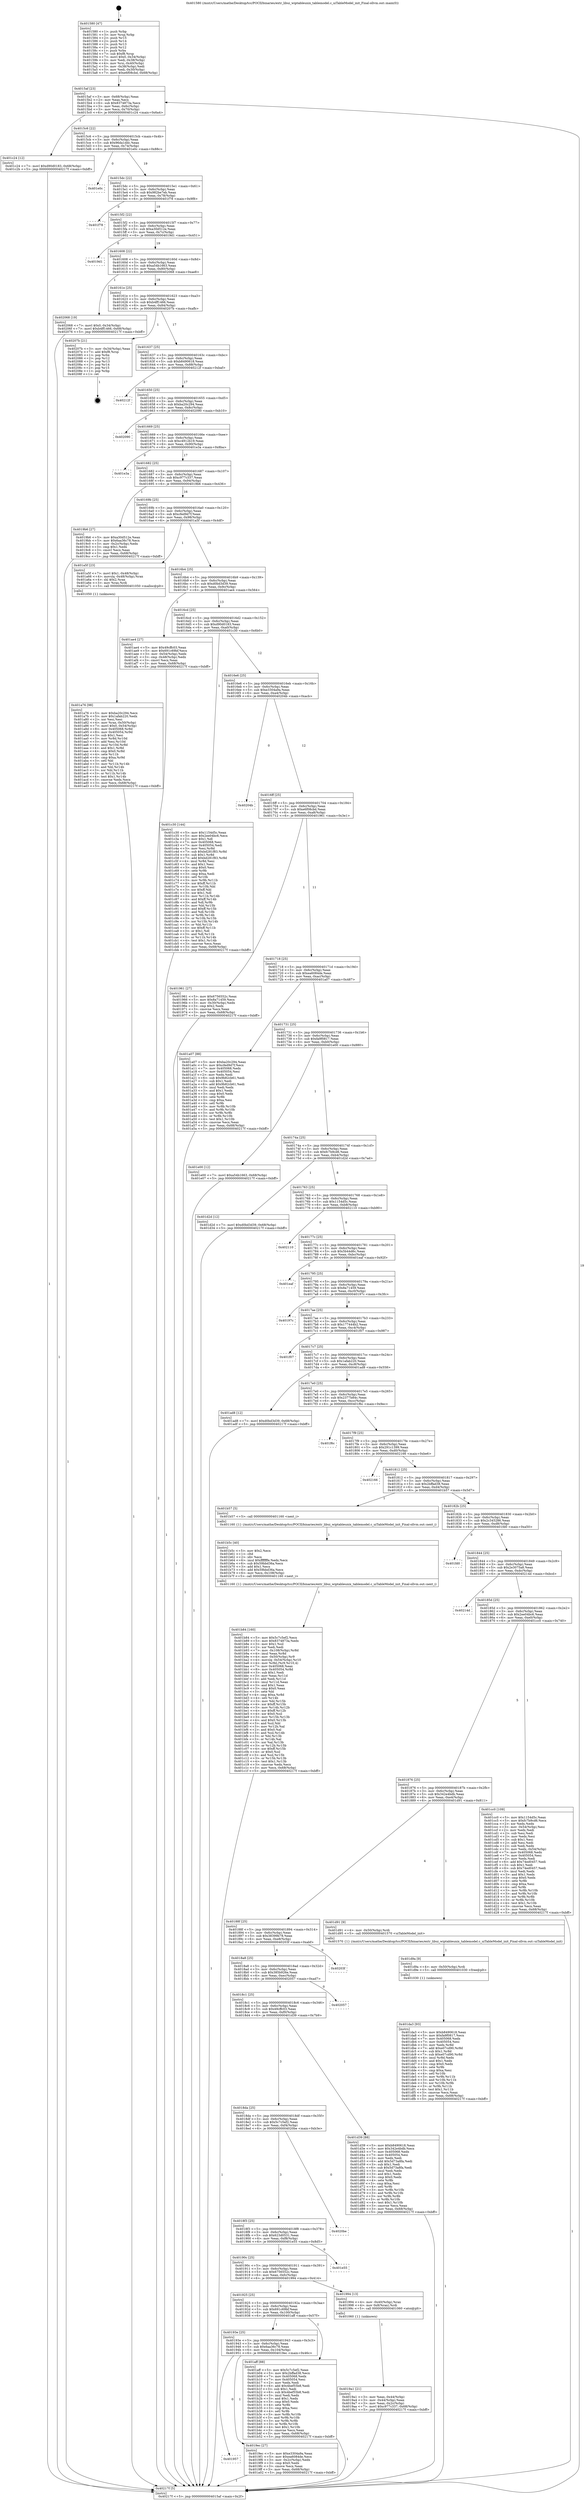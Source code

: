 digraph "0x401580" {
  label = "0x401580 (/mnt/c/Users/mathe/Desktop/tcc/POCII/binaries/extr_libui_wiptableunix_tablemodel.c_uiTableModel_init_Final-ollvm.out::main(0))"
  labelloc = "t"
  node[shape=record]

  Entry [label="",width=0.3,height=0.3,shape=circle,fillcolor=black,style=filled]
  "0x4015af" [label="{
     0x4015af [23]\l
     | [instrs]\l
     &nbsp;&nbsp;0x4015af \<+3\>: mov -0x68(%rbp),%eax\l
     &nbsp;&nbsp;0x4015b2 \<+2\>: mov %eax,%ecx\l
     &nbsp;&nbsp;0x4015b4 \<+6\>: sub $0x8374873a,%ecx\l
     &nbsp;&nbsp;0x4015ba \<+3\>: mov %eax,-0x6c(%rbp)\l
     &nbsp;&nbsp;0x4015bd \<+3\>: mov %ecx,-0x70(%rbp)\l
     &nbsp;&nbsp;0x4015c0 \<+6\>: je 0000000000401c24 \<main+0x6a4\>\l
  }"]
  "0x401c24" [label="{
     0x401c24 [12]\l
     | [instrs]\l
     &nbsp;&nbsp;0x401c24 \<+7\>: movl $0xd90d0183,-0x68(%rbp)\l
     &nbsp;&nbsp;0x401c2b \<+5\>: jmp 000000000040217f \<main+0xbff\>\l
  }"]
  "0x4015c6" [label="{
     0x4015c6 [22]\l
     | [instrs]\l
     &nbsp;&nbsp;0x4015c6 \<+5\>: jmp 00000000004015cb \<main+0x4b\>\l
     &nbsp;&nbsp;0x4015cb \<+3\>: mov -0x6c(%rbp),%eax\l
     &nbsp;&nbsp;0x4015ce \<+5\>: sub $0x96da1ddc,%eax\l
     &nbsp;&nbsp;0x4015d3 \<+3\>: mov %eax,-0x74(%rbp)\l
     &nbsp;&nbsp;0x4015d6 \<+6\>: je 0000000000401e0c \<main+0x88c\>\l
  }"]
  Exit [label="",width=0.3,height=0.3,shape=circle,fillcolor=black,style=filled,peripheries=2]
  "0x401e0c" [label="{
     0x401e0c\l
  }", style=dashed]
  "0x4015dc" [label="{
     0x4015dc [22]\l
     | [instrs]\l
     &nbsp;&nbsp;0x4015dc \<+5\>: jmp 00000000004015e1 \<main+0x61\>\l
     &nbsp;&nbsp;0x4015e1 \<+3\>: mov -0x6c(%rbp),%eax\l
     &nbsp;&nbsp;0x4015e4 \<+5\>: sub $0x982be7eb,%eax\l
     &nbsp;&nbsp;0x4015e9 \<+3\>: mov %eax,-0x78(%rbp)\l
     &nbsp;&nbsp;0x4015ec \<+6\>: je 0000000000401f78 \<main+0x9f8\>\l
  }"]
  "0x401da3" [label="{
     0x401da3 [93]\l
     | [instrs]\l
     &nbsp;&nbsp;0x401da3 \<+5\>: mov $0xb8490618,%eax\l
     &nbsp;&nbsp;0x401da8 \<+5\>: mov $0xfa9f0817,%ecx\l
     &nbsp;&nbsp;0x401dad \<+7\>: mov 0x405068,%edx\l
     &nbsp;&nbsp;0x401db4 \<+7\>: mov 0x405054,%esi\l
     &nbsp;&nbsp;0x401dbb \<+3\>: mov %edx,%r8d\l
     &nbsp;&nbsp;0x401dbe \<+7\>: add $0xe07cd90,%r8d\l
     &nbsp;&nbsp;0x401dc5 \<+4\>: sub $0x1,%r8d\l
     &nbsp;&nbsp;0x401dc9 \<+7\>: sub $0xe07cd90,%r8d\l
     &nbsp;&nbsp;0x401dd0 \<+4\>: imul %r8d,%edx\l
     &nbsp;&nbsp;0x401dd4 \<+3\>: and $0x1,%edx\l
     &nbsp;&nbsp;0x401dd7 \<+3\>: cmp $0x0,%edx\l
     &nbsp;&nbsp;0x401dda \<+4\>: sete %r9b\l
     &nbsp;&nbsp;0x401dde \<+3\>: cmp $0xa,%esi\l
     &nbsp;&nbsp;0x401de1 \<+4\>: setl %r10b\l
     &nbsp;&nbsp;0x401de5 \<+3\>: mov %r9b,%r11b\l
     &nbsp;&nbsp;0x401de8 \<+3\>: and %r10b,%r11b\l
     &nbsp;&nbsp;0x401deb \<+3\>: xor %r10b,%r9b\l
     &nbsp;&nbsp;0x401dee \<+3\>: or %r9b,%r11b\l
     &nbsp;&nbsp;0x401df1 \<+4\>: test $0x1,%r11b\l
     &nbsp;&nbsp;0x401df5 \<+3\>: cmovne %ecx,%eax\l
     &nbsp;&nbsp;0x401df8 \<+3\>: mov %eax,-0x68(%rbp)\l
     &nbsp;&nbsp;0x401dfb \<+5\>: jmp 000000000040217f \<main+0xbff\>\l
  }"]
  "0x401f78" [label="{
     0x401f78\l
  }", style=dashed]
  "0x4015f2" [label="{
     0x4015f2 [22]\l
     | [instrs]\l
     &nbsp;&nbsp;0x4015f2 \<+5\>: jmp 00000000004015f7 \<main+0x77\>\l
     &nbsp;&nbsp;0x4015f7 \<+3\>: mov -0x6c(%rbp),%eax\l
     &nbsp;&nbsp;0x4015fa \<+5\>: sub $0xa30d512e,%eax\l
     &nbsp;&nbsp;0x4015ff \<+3\>: mov %eax,-0x7c(%rbp)\l
     &nbsp;&nbsp;0x401602 \<+6\>: je 00000000004019d1 \<main+0x451\>\l
  }"]
  "0x401d9a" [label="{
     0x401d9a [9]\l
     | [instrs]\l
     &nbsp;&nbsp;0x401d9a \<+4\>: mov -0x50(%rbp),%rdi\l
     &nbsp;&nbsp;0x401d9e \<+5\>: call 0000000000401030 \<free@plt\>\l
     | [calls]\l
     &nbsp;&nbsp;0x401030 \{1\} (unknown)\l
  }"]
  "0x4019d1" [label="{
     0x4019d1\l
  }", style=dashed]
  "0x401608" [label="{
     0x401608 [22]\l
     | [instrs]\l
     &nbsp;&nbsp;0x401608 \<+5\>: jmp 000000000040160d \<main+0x8d\>\l
     &nbsp;&nbsp;0x40160d \<+3\>: mov -0x6c(%rbp),%eax\l
     &nbsp;&nbsp;0x401610 \<+5\>: sub $0xa54b1663,%eax\l
     &nbsp;&nbsp;0x401615 \<+3\>: mov %eax,-0x80(%rbp)\l
     &nbsp;&nbsp;0x401618 \<+6\>: je 0000000000402068 \<main+0xae8\>\l
  }"]
  "0x401b84" [label="{
     0x401b84 [160]\l
     | [instrs]\l
     &nbsp;&nbsp;0x401b84 \<+5\>: mov $0x5c7c5ef2,%ecx\l
     &nbsp;&nbsp;0x401b89 \<+5\>: mov $0x8374873a,%edx\l
     &nbsp;&nbsp;0x401b8e \<+3\>: mov $0x1,%sil\l
     &nbsp;&nbsp;0x401b91 \<+2\>: xor %edi,%edi\l
     &nbsp;&nbsp;0x401b93 \<+7\>: mov -0x108(%rbp),%r8d\l
     &nbsp;&nbsp;0x401b9a \<+4\>: imul %eax,%r8d\l
     &nbsp;&nbsp;0x401b9e \<+4\>: mov -0x50(%rbp),%r9\l
     &nbsp;&nbsp;0x401ba2 \<+4\>: movslq -0x54(%rbp),%r10\l
     &nbsp;&nbsp;0x401ba6 \<+4\>: mov %r8d,(%r9,%r10,4)\l
     &nbsp;&nbsp;0x401baa \<+7\>: mov 0x405068,%eax\l
     &nbsp;&nbsp;0x401bb1 \<+8\>: mov 0x405054,%r8d\l
     &nbsp;&nbsp;0x401bb9 \<+3\>: sub $0x1,%edi\l
     &nbsp;&nbsp;0x401bbc \<+3\>: mov %eax,%r11d\l
     &nbsp;&nbsp;0x401bbf \<+3\>: add %edi,%r11d\l
     &nbsp;&nbsp;0x401bc2 \<+4\>: imul %r11d,%eax\l
     &nbsp;&nbsp;0x401bc6 \<+3\>: and $0x1,%eax\l
     &nbsp;&nbsp;0x401bc9 \<+3\>: cmp $0x0,%eax\l
     &nbsp;&nbsp;0x401bcc \<+3\>: sete %bl\l
     &nbsp;&nbsp;0x401bcf \<+4\>: cmp $0xa,%r8d\l
     &nbsp;&nbsp;0x401bd3 \<+4\>: setl %r14b\l
     &nbsp;&nbsp;0x401bd7 \<+3\>: mov %bl,%r15b\l
     &nbsp;&nbsp;0x401bda \<+4\>: xor $0xff,%r15b\l
     &nbsp;&nbsp;0x401bde \<+3\>: mov %r14b,%r12b\l
     &nbsp;&nbsp;0x401be1 \<+4\>: xor $0xff,%r12b\l
     &nbsp;&nbsp;0x401be5 \<+4\>: xor $0x0,%sil\l
     &nbsp;&nbsp;0x401be9 \<+3\>: mov %r15b,%r13b\l
     &nbsp;&nbsp;0x401bec \<+4\>: and $0x0,%r13b\l
     &nbsp;&nbsp;0x401bf0 \<+3\>: and %sil,%bl\l
     &nbsp;&nbsp;0x401bf3 \<+3\>: mov %r12b,%al\l
     &nbsp;&nbsp;0x401bf6 \<+2\>: and $0x0,%al\l
     &nbsp;&nbsp;0x401bf8 \<+3\>: and %sil,%r14b\l
     &nbsp;&nbsp;0x401bfb \<+3\>: or %bl,%r13b\l
     &nbsp;&nbsp;0x401bfe \<+3\>: or %r14b,%al\l
     &nbsp;&nbsp;0x401c01 \<+3\>: xor %al,%r13b\l
     &nbsp;&nbsp;0x401c04 \<+3\>: or %r12b,%r15b\l
     &nbsp;&nbsp;0x401c07 \<+4\>: xor $0xff,%r15b\l
     &nbsp;&nbsp;0x401c0b \<+4\>: or $0x0,%sil\l
     &nbsp;&nbsp;0x401c0f \<+3\>: and %sil,%r15b\l
     &nbsp;&nbsp;0x401c12 \<+3\>: or %r15b,%r13b\l
     &nbsp;&nbsp;0x401c15 \<+4\>: test $0x1,%r13b\l
     &nbsp;&nbsp;0x401c19 \<+3\>: cmovne %edx,%ecx\l
     &nbsp;&nbsp;0x401c1c \<+3\>: mov %ecx,-0x68(%rbp)\l
     &nbsp;&nbsp;0x401c1f \<+5\>: jmp 000000000040217f \<main+0xbff\>\l
  }"]
  "0x402068" [label="{
     0x402068 [19]\l
     | [instrs]\l
     &nbsp;&nbsp;0x402068 \<+7\>: movl $0x0,-0x34(%rbp)\l
     &nbsp;&nbsp;0x40206f \<+7\>: movl $0xb4ff1466,-0x68(%rbp)\l
     &nbsp;&nbsp;0x402076 \<+5\>: jmp 000000000040217f \<main+0xbff\>\l
  }"]
  "0x40161e" [label="{
     0x40161e [25]\l
     | [instrs]\l
     &nbsp;&nbsp;0x40161e \<+5\>: jmp 0000000000401623 \<main+0xa3\>\l
     &nbsp;&nbsp;0x401623 \<+3\>: mov -0x6c(%rbp),%eax\l
     &nbsp;&nbsp;0x401626 \<+5\>: sub $0xb4ff1466,%eax\l
     &nbsp;&nbsp;0x40162b \<+6\>: mov %eax,-0x84(%rbp)\l
     &nbsp;&nbsp;0x401631 \<+6\>: je 000000000040207b \<main+0xafb\>\l
  }"]
  "0x401b5c" [label="{
     0x401b5c [40]\l
     | [instrs]\l
     &nbsp;&nbsp;0x401b5c \<+5\>: mov $0x2,%ecx\l
     &nbsp;&nbsp;0x401b61 \<+1\>: cltd\l
     &nbsp;&nbsp;0x401b62 \<+2\>: idiv %ecx\l
     &nbsp;&nbsp;0x401b64 \<+6\>: imul $0xfffffffe,%edx,%ecx\l
     &nbsp;&nbsp;0x401b6a \<+6\>: sub $0x59bbd36a,%ecx\l
     &nbsp;&nbsp;0x401b70 \<+3\>: add $0x1,%ecx\l
     &nbsp;&nbsp;0x401b73 \<+6\>: add $0x59bbd36a,%ecx\l
     &nbsp;&nbsp;0x401b79 \<+6\>: mov %ecx,-0x108(%rbp)\l
     &nbsp;&nbsp;0x401b7f \<+5\>: call 0000000000401160 \<next_i\>\l
     | [calls]\l
     &nbsp;&nbsp;0x401160 \{1\} (/mnt/c/Users/mathe/Desktop/tcc/POCII/binaries/extr_libui_wiptableunix_tablemodel.c_uiTableModel_init_Final-ollvm.out::next_i)\l
  }"]
  "0x40207b" [label="{
     0x40207b [21]\l
     | [instrs]\l
     &nbsp;&nbsp;0x40207b \<+3\>: mov -0x34(%rbp),%eax\l
     &nbsp;&nbsp;0x40207e \<+7\>: add $0xf8,%rsp\l
     &nbsp;&nbsp;0x402085 \<+1\>: pop %rbx\l
     &nbsp;&nbsp;0x402086 \<+2\>: pop %r12\l
     &nbsp;&nbsp;0x402088 \<+2\>: pop %r13\l
     &nbsp;&nbsp;0x40208a \<+2\>: pop %r14\l
     &nbsp;&nbsp;0x40208c \<+2\>: pop %r15\l
     &nbsp;&nbsp;0x40208e \<+1\>: pop %rbp\l
     &nbsp;&nbsp;0x40208f \<+1\>: ret\l
  }"]
  "0x401637" [label="{
     0x401637 [25]\l
     | [instrs]\l
     &nbsp;&nbsp;0x401637 \<+5\>: jmp 000000000040163c \<main+0xbc\>\l
     &nbsp;&nbsp;0x40163c \<+3\>: mov -0x6c(%rbp),%eax\l
     &nbsp;&nbsp;0x40163f \<+5\>: sub $0xb8490618,%eax\l
     &nbsp;&nbsp;0x401644 \<+6\>: mov %eax,-0x88(%rbp)\l
     &nbsp;&nbsp;0x40164a \<+6\>: je 000000000040212f \<main+0xbaf\>\l
  }"]
  "0x401a76" [label="{
     0x401a76 [98]\l
     | [instrs]\l
     &nbsp;&nbsp;0x401a76 \<+5\>: mov $0xba20c294,%ecx\l
     &nbsp;&nbsp;0x401a7b \<+5\>: mov $0x1afab220,%edx\l
     &nbsp;&nbsp;0x401a80 \<+2\>: xor %esi,%esi\l
     &nbsp;&nbsp;0x401a82 \<+4\>: mov %rax,-0x50(%rbp)\l
     &nbsp;&nbsp;0x401a86 \<+7\>: movl $0x0,-0x54(%rbp)\l
     &nbsp;&nbsp;0x401a8d \<+8\>: mov 0x405068,%r8d\l
     &nbsp;&nbsp;0x401a95 \<+8\>: mov 0x405054,%r9d\l
     &nbsp;&nbsp;0x401a9d \<+3\>: sub $0x1,%esi\l
     &nbsp;&nbsp;0x401aa0 \<+3\>: mov %r8d,%r10d\l
     &nbsp;&nbsp;0x401aa3 \<+3\>: add %esi,%r10d\l
     &nbsp;&nbsp;0x401aa6 \<+4\>: imul %r10d,%r8d\l
     &nbsp;&nbsp;0x401aaa \<+4\>: and $0x1,%r8d\l
     &nbsp;&nbsp;0x401aae \<+4\>: cmp $0x0,%r8d\l
     &nbsp;&nbsp;0x401ab2 \<+4\>: sete %r11b\l
     &nbsp;&nbsp;0x401ab6 \<+4\>: cmp $0xa,%r9d\l
     &nbsp;&nbsp;0x401aba \<+3\>: setl %bl\l
     &nbsp;&nbsp;0x401abd \<+3\>: mov %r11b,%r14b\l
     &nbsp;&nbsp;0x401ac0 \<+3\>: and %bl,%r14b\l
     &nbsp;&nbsp;0x401ac3 \<+3\>: xor %bl,%r11b\l
     &nbsp;&nbsp;0x401ac6 \<+3\>: or %r11b,%r14b\l
     &nbsp;&nbsp;0x401ac9 \<+4\>: test $0x1,%r14b\l
     &nbsp;&nbsp;0x401acd \<+3\>: cmovne %edx,%ecx\l
     &nbsp;&nbsp;0x401ad0 \<+3\>: mov %ecx,-0x68(%rbp)\l
     &nbsp;&nbsp;0x401ad3 \<+5\>: jmp 000000000040217f \<main+0xbff\>\l
  }"]
  "0x40212f" [label="{
     0x40212f\l
  }", style=dashed]
  "0x401650" [label="{
     0x401650 [25]\l
     | [instrs]\l
     &nbsp;&nbsp;0x401650 \<+5\>: jmp 0000000000401655 \<main+0xd5\>\l
     &nbsp;&nbsp;0x401655 \<+3\>: mov -0x6c(%rbp),%eax\l
     &nbsp;&nbsp;0x401658 \<+5\>: sub $0xba20c294,%eax\l
     &nbsp;&nbsp;0x40165d \<+6\>: mov %eax,-0x8c(%rbp)\l
     &nbsp;&nbsp;0x401663 \<+6\>: je 0000000000402090 \<main+0xb10\>\l
  }"]
  "0x401957" [label="{
     0x401957\l
  }", style=dashed]
  "0x402090" [label="{
     0x402090\l
  }", style=dashed]
  "0x401669" [label="{
     0x401669 [25]\l
     | [instrs]\l
     &nbsp;&nbsp;0x401669 \<+5\>: jmp 000000000040166e \<main+0xee\>\l
     &nbsp;&nbsp;0x40166e \<+3\>: mov -0x6c(%rbp),%eax\l
     &nbsp;&nbsp;0x401671 \<+5\>: sub $0xc4912b19,%eax\l
     &nbsp;&nbsp;0x401676 \<+6\>: mov %eax,-0x90(%rbp)\l
     &nbsp;&nbsp;0x40167c \<+6\>: je 0000000000401e3a \<main+0x8ba\>\l
  }"]
  "0x4019ec" [label="{
     0x4019ec [27]\l
     | [instrs]\l
     &nbsp;&nbsp;0x4019ec \<+5\>: mov $0xe3304a9a,%eax\l
     &nbsp;&nbsp;0x4019f1 \<+5\>: mov $0xea6084de,%ecx\l
     &nbsp;&nbsp;0x4019f6 \<+3\>: mov -0x2c(%rbp),%edx\l
     &nbsp;&nbsp;0x4019f9 \<+3\>: cmp $0x0,%edx\l
     &nbsp;&nbsp;0x4019fc \<+3\>: cmove %ecx,%eax\l
     &nbsp;&nbsp;0x4019ff \<+3\>: mov %eax,-0x68(%rbp)\l
     &nbsp;&nbsp;0x401a02 \<+5\>: jmp 000000000040217f \<main+0xbff\>\l
  }"]
  "0x401e3a" [label="{
     0x401e3a\l
  }", style=dashed]
  "0x401682" [label="{
     0x401682 [25]\l
     | [instrs]\l
     &nbsp;&nbsp;0x401682 \<+5\>: jmp 0000000000401687 \<main+0x107\>\l
     &nbsp;&nbsp;0x401687 \<+3\>: mov -0x6c(%rbp),%eax\l
     &nbsp;&nbsp;0x40168a \<+5\>: sub $0xc977c337,%eax\l
     &nbsp;&nbsp;0x40168f \<+6\>: mov %eax,-0x94(%rbp)\l
     &nbsp;&nbsp;0x401695 \<+6\>: je 00000000004019b6 \<main+0x436\>\l
  }"]
  "0x40193e" [label="{
     0x40193e [25]\l
     | [instrs]\l
     &nbsp;&nbsp;0x40193e \<+5\>: jmp 0000000000401943 \<main+0x3c3\>\l
     &nbsp;&nbsp;0x401943 \<+3\>: mov -0x6c(%rbp),%eax\l
     &nbsp;&nbsp;0x401946 \<+5\>: sub $0x6aa36c78,%eax\l
     &nbsp;&nbsp;0x40194b \<+6\>: mov %eax,-0x104(%rbp)\l
     &nbsp;&nbsp;0x401951 \<+6\>: je 00000000004019ec \<main+0x46c\>\l
  }"]
  "0x4019b6" [label="{
     0x4019b6 [27]\l
     | [instrs]\l
     &nbsp;&nbsp;0x4019b6 \<+5\>: mov $0xa30d512e,%eax\l
     &nbsp;&nbsp;0x4019bb \<+5\>: mov $0x6aa36c78,%ecx\l
     &nbsp;&nbsp;0x4019c0 \<+3\>: mov -0x2c(%rbp),%edx\l
     &nbsp;&nbsp;0x4019c3 \<+3\>: cmp $0x1,%edx\l
     &nbsp;&nbsp;0x4019c6 \<+3\>: cmovl %ecx,%eax\l
     &nbsp;&nbsp;0x4019c9 \<+3\>: mov %eax,-0x68(%rbp)\l
     &nbsp;&nbsp;0x4019cc \<+5\>: jmp 000000000040217f \<main+0xbff\>\l
  }"]
  "0x40169b" [label="{
     0x40169b [25]\l
     | [instrs]\l
     &nbsp;&nbsp;0x40169b \<+5\>: jmp 00000000004016a0 \<main+0x120\>\l
     &nbsp;&nbsp;0x4016a0 \<+3\>: mov -0x6c(%rbp),%eax\l
     &nbsp;&nbsp;0x4016a3 \<+5\>: sub $0xcfed9d7f,%eax\l
     &nbsp;&nbsp;0x4016a8 \<+6\>: mov %eax,-0x98(%rbp)\l
     &nbsp;&nbsp;0x4016ae \<+6\>: je 0000000000401a5f \<main+0x4df\>\l
  }"]
  "0x401aff" [label="{
     0x401aff [88]\l
     | [instrs]\l
     &nbsp;&nbsp;0x401aff \<+5\>: mov $0x5c7c5ef2,%eax\l
     &nbsp;&nbsp;0x401b04 \<+5\>: mov $0x2bffad38,%ecx\l
     &nbsp;&nbsp;0x401b09 \<+7\>: mov 0x405068,%edx\l
     &nbsp;&nbsp;0x401b10 \<+7\>: mov 0x405054,%esi\l
     &nbsp;&nbsp;0x401b17 \<+2\>: mov %edx,%edi\l
     &nbsp;&nbsp;0x401b19 \<+6\>: add $0x4bef55b8,%edi\l
     &nbsp;&nbsp;0x401b1f \<+3\>: sub $0x1,%edi\l
     &nbsp;&nbsp;0x401b22 \<+6\>: sub $0x4bef55b8,%edi\l
     &nbsp;&nbsp;0x401b28 \<+3\>: imul %edi,%edx\l
     &nbsp;&nbsp;0x401b2b \<+3\>: and $0x1,%edx\l
     &nbsp;&nbsp;0x401b2e \<+3\>: cmp $0x0,%edx\l
     &nbsp;&nbsp;0x401b31 \<+4\>: sete %r8b\l
     &nbsp;&nbsp;0x401b35 \<+3\>: cmp $0xa,%esi\l
     &nbsp;&nbsp;0x401b38 \<+4\>: setl %r9b\l
     &nbsp;&nbsp;0x401b3c \<+3\>: mov %r8b,%r10b\l
     &nbsp;&nbsp;0x401b3f \<+3\>: and %r9b,%r10b\l
     &nbsp;&nbsp;0x401b42 \<+3\>: xor %r9b,%r8b\l
     &nbsp;&nbsp;0x401b45 \<+3\>: or %r8b,%r10b\l
     &nbsp;&nbsp;0x401b48 \<+4\>: test $0x1,%r10b\l
     &nbsp;&nbsp;0x401b4c \<+3\>: cmovne %ecx,%eax\l
     &nbsp;&nbsp;0x401b4f \<+3\>: mov %eax,-0x68(%rbp)\l
     &nbsp;&nbsp;0x401b52 \<+5\>: jmp 000000000040217f \<main+0xbff\>\l
  }"]
  "0x401a5f" [label="{
     0x401a5f [23]\l
     | [instrs]\l
     &nbsp;&nbsp;0x401a5f \<+7\>: movl $0x1,-0x48(%rbp)\l
     &nbsp;&nbsp;0x401a66 \<+4\>: movslq -0x48(%rbp),%rax\l
     &nbsp;&nbsp;0x401a6a \<+4\>: shl $0x2,%rax\l
     &nbsp;&nbsp;0x401a6e \<+3\>: mov %rax,%rdi\l
     &nbsp;&nbsp;0x401a71 \<+5\>: call 0000000000401050 \<malloc@plt\>\l
     | [calls]\l
     &nbsp;&nbsp;0x401050 \{1\} (unknown)\l
  }"]
  "0x4016b4" [label="{
     0x4016b4 [25]\l
     | [instrs]\l
     &nbsp;&nbsp;0x4016b4 \<+5\>: jmp 00000000004016b9 \<main+0x139\>\l
     &nbsp;&nbsp;0x4016b9 \<+3\>: mov -0x6c(%rbp),%eax\l
     &nbsp;&nbsp;0x4016bc \<+5\>: sub $0xd0bd3d39,%eax\l
     &nbsp;&nbsp;0x4016c1 \<+6\>: mov %eax,-0x9c(%rbp)\l
     &nbsp;&nbsp;0x4016c7 \<+6\>: je 0000000000401ae4 \<main+0x564\>\l
  }"]
  "0x4019a1" [label="{
     0x4019a1 [21]\l
     | [instrs]\l
     &nbsp;&nbsp;0x4019a1 \<+3\>: mov %eax,-0x44(%rbp)\l
     &nbsp;&nbsp;0x4019a4 \<+3\>: mov -0x44(%rbp),%eax\l
     &nbsp;&nbsp;0x4019a7 \<+3\>: mov %eax,-0x2c(%rbp)\l
     &nbsp;&nbsp;0x4019aa \<+7\>: movl $0xc977c337,-0x68(%rbp)\l
     &nbsp;&nbsp;0x4019b1 \<+5\>: jmp 000000000040217f \<main+0xbff\>\l
  }"]
  "0x401ae4" [label="{
     0x401ae4 [27]\l
     | [instrs]\l
     &nbsp;&nbsp;0x401ae4 \<+5\>: mov $0x49cffc03,%eax\l
     &nbsp;&nbsp;0x401ae9 \<+5\>: mov $0x691c69bf,%ecx\l
     &nbsp;&nbsp;0x401aee \<+3\>: mov -0x54(%rbp),%edx\l
     &nbsp;&nbsp;0x401af1 \<+3\>: cmp -0x48(%rbp),%edx\l
     &nbsp;&nbsp;0x401af4 \<+3\>: cmovl %ecx,%eax\l
     &nbsp;&nbsp;0x401af7 \<+3\>: mov %eax,-0x68(%rbp)\l
     &nbsp;&nbsp;0x401afa \<+5\>: jmp 000000000040217f \<main+0xbff\>\l
  }"]
  "0x4016cd" [label="{
     0x4016cd [25]\l
     | [instrs]\l
     &nbsp;&nbsp;0x4016cd \<+5\>: jmp 00000000004016d2 \<main+0x152\>\l
     &nbsp;&nbsp;0x4016d2 \<+3\>: mov -0x6c(%rbp),%eax\l
     &nbsp;&nbsp;0x4016d5 \<+5\>: sub $0xd90d0183,%eax\l
     &nbsp;&nbsp;0x4016da \<+6\>: mov %eax,-0xa0(%rbp)\l
     &nbsp;&nbsp;0x4016e0 \<+6\>: je 0000000000401c30 \<main+0x6b0\>\l
  }"]
  "0x401925" [label="{
     0x401925 [25]\l
     | [instrs]\l
     &nbsp;&nbsp;0x401925 \<+5\>: jmp 000000000040192a \<main+0x3aa\>\l
     &nbsp;&nbsp;0x40192a \<+3\>: mov -0x6c(%rbp),%eax\l
     &nbsp;&nbsp;0x40192d \<+5\>: sub $0x691c69bf,%eax\l
     &nbsp;&nbsp;0x401932 \<+6\>: mov %eax,-0x100(%rbp)\l
     &nbsp;&nbsp;0x401938 \<+6\>: je 0000000000401aff \<main+0x57f\>\l
  }"]
  "0x401c30" [label="{
     0x401c30 [144]\l
     | [instrs]\l
     &nbsp;&nbsp;0x401c30 \<+5\>: mov $0x1154d5c,%eax\l
     &nbsp;&nbsp;0x401c35 \<+5\>: mov $0x2ee04bc6,%ecx\l
     &nbsp;&nbsp;0x401c3a \<+2\>: mov $0x1,%dl\l
     &nbsp;&nbsp;0x401c3c \<+7\>: mov 0x405068,%esi\l
     &nbsp;&nbsp;0x401c43 \<+7\>: mov 0x405054,%edi\l
     &nbsp;&nbsp;0x401c4a \<+3\>: mov %esi,%r8d\l
     &nbsp;&nbsp;0x401c4d \<+7\>: sub $0xbd281f83,%r8d\l
     &nbsp;&nbsp;0x401c54 \<+4\>: sub $0x1,%r8d\l
     &nbsp;&nbsp;0x401c58 \<+7\>: add $0xbd281f83,%r8d\l
     &nbsp;&nbsp;0x401c5f \<+4\>: imul %r8d,%esi\l
     &nbsp;&nbsp;0x401c63 \<+3\>: and $0x1,%esi\l
     &nbsp;&nbsp;0x401c66 \<+3\>: cmp $0x0,%esi\l
     &nbsp;&nbsp;0x401c69 \<+4\>: sete %r9b\l
     &nbsp;&nbsp;0x401c6d \<+3\>: cmp $0xa,%edi\l
     &nbsp;&nbsp;0x401c70 \<+4\>: setl %r10b\l
     &nbsp;&nbsp;0x401c74 \<+3\>: mov %r9b,%r11b\l
     &nbsp;&nbsp;0x401c77 \<+4\>: xor $0xff,%r11b\l
     &nbsp;&nbsp;0x401c7b \<+3\>: mov %r10b,%bl\l
     &nbsp;&nbsp;0x401c7e \<+3\>: xor $0xff,%bl\l
     &nbsp;&nbsp;0x401c81 \<+3\>: xor $0x1,%dl\l
     &nbsp;&nbsp;0x401c84 \<+3\>: mov %r11b,%r14b\l
     &nbsp;&nbsp;0x401c87 \<+4\>: and $0xff,%r14b\l
     &nbsp;&nbsp;0x401c8b \<+3\>: and %dl,%r9b\l
     &nbsp;&nbsp;0x401c8e \<+3\>: mov %bl,%r15b\l
     &nbsp;&nbsp;0x401c91 \<+4\>: and $0xff,%r15b\l
     &nbsp;&nbsp;0x401c95 \<+3\>: and %dl,%r10b\l
     &nbsp;&nbsp;0x401c98 \<+3\>: or %r9b,%r14b\l
     &nbsp;&nbsp;0x401c9b \<+3\>: or %r10b,%r15b\l
     &nbsp;&nbsp;0x401c9e \<+3\>: xor %r15b,%r14b\l
     &nbsp;&nbsp;0x401ca1 \<+3\>: or %bl,%r11b\l
     &nbsp;&nbsp;0x401ca4 \<+4\>: xor $0xff,%r11b\l
     &nbsp;&nbsp;0x401ca8 \<+3\>: or $0x1,%dl\l
     &nbsp;&nbsp;0x401cab \<+3\>: and %dl,%r11b\l
     &nbsp;&nbsp;0x401cae \<+3\>: or %r11b,%r14b\l
     &nbsp;&nbsp;0x401cb1 \<+4\>: test $0x1,%r14b\l
     &nbsp;&nbsp;0x401cb5 \<+3\>: cmovne %ecx,%eax\l
     &nbsp;&nbsp;0x401cb8 \<+3\>: mov %eax,-0x68(%rbp)\l
     &nbsp;&nbsp;0x401cbb \<+5\>: jmp 000000000040217f \<main+0xbff\>\l
  }"]
  "0x4016e6" [label="{
     0x4016e6 [25]\l
     | [instrs]\l
     &nbsp;&nbsp;0x4016e6 \<+5\>: jmp 00000000004016eb \<main+0x16b\>\l
     &nbsp;&nbsp;0x4016eb \<+3\>: mov -0x6c(%rbp),%eax\l
     &nbsp;&nbsp;0x4016ee \<+5\>: sub $0xe3304a9a,%eax\l
     &nbsp;&nbsp;0x4016f3 \<+6\>: mov %eax,-0xa4(%rbp)\l
     &nbsp;&nbsp;0x4016f9 \<+6\>: je 000000000040204b \<main+0xacb\>\l
  }"]
  "0x401994" [label="{
     0x401994 [13]\l
     | [instrs]\l
     &nbsp;&nbsp;0x401994 \<+4\>: mov -0x40(%rbp),%rax\l
     &nbsp;&nbsp;0x401998 \<+4\>: mov 0x8(%rax),%rdi\l
     &nbsp;&nbsp;0x40199c \<+5\>: call 0000000000401060 \<atoi@plt\>\l
     | [calls]\l
     &nbsp;&nbsp;0x401060 \{1\} (unknown)\l
  }"]
  "0x40204b" [label="{
     0x40204b\l
  }", style=dashed]
  "0x4016ff" [label="{
     0x4016ff [25]\l
     | [instrs]\l
     &nbsp;&nbsp;0x4016ff \<+5\>: jmp 0000000000401704 \<main+0x184\>\l
     &nbsp;&nbsp;0x401704 \<+3\>: mov -0x6c(%rbp),%eax\l
     &nbsp;&nbsp;0x401707 \<+5\>: sub $0xe6f08cbd,%eax\l
     &nbsp;&nbsp;0x40170c \<+6\>: mov %eax,-0xa8(%rbp)\l
     &nbsp;&nbsp;0x401712 \<+6\>: je 0000000000401961 \<main+0x3e1\>\l
  }"]
  "0x40190c" [label="{
     0x40190c [25]\l
     | [instrs]\l
     &nbsp;&nbsp;0x40190c \<+5\>: jmp 0000000000401911 \<main+0x391\>\l
     &nbsp;&nbsp;0x401911 \<+3\>: mov -0x6c(%rbp),%eax\l
     &nbsp;&nbsp;0x401914 \<+5\>: sub $0x6756552c,%eax\l
     &nbsp;&nbsp;0x401919 \<+6\>: mov %eax,-0xfc(%rbp)\l
     &nbsp;&nbsp;0x40191f \<+6\>: je 0000000000401994 \<main+0x414\>\l
  }"]
  "0x401961" [label="{
     0x401961 [27]\l
     | [instrs]\l
     &nbsp;&nbsp;0x401961 \<+5\>: mov $0x6756552c,%eax\l
     &nbsp;&nbsp;0x401966 \<+5\>: mov $0x8a71459,%ecx\l
     &nbsp;&nbsp;0x40196b \<+3\>: mov -0x30(%rbp),%edx\l
     &nbsp;&nbsp;0x40196e \<+3\>: cmp $0x2,%edx\l
     &nbsp;&nbsp;0x401971 \<+3\>: cmovne %ecx,%eax\l
     &nbsp;&nbsp;0x401974 \<+3\>: mov %eax,-0x68(%rbp)\l
     &nbsp;&nbsp;0x401977 \<+5\>: jmp 000000000040217f \<main+0xbff\>\l
  }"]
  "0x401718" [label="{
     0x401718 [25]\l
     | [instrs]\l
     &nbsp;&nbsp;0x401718 \<+5\>: jmp 000000000040171d \<main+0x19d\>\l
     &nbsp;&nbsp;0x40171d \<+3\>: mov -0x6c(%rbp),%eax\l
     &nbsp;&nbsp;0x401720 \<+5\>: sub $0xea6084de,%eax\l
     &nbsp;&nbsp;0x401725 \<+6\>: mov %eax,-0xac(%rbp)\l
     &nbsp;&nbsp;0x40172b \<+6\>: je 0000000000401a07 \<main+0x487\>\l
  }"]
  "0x40217f" [label="{
     0x40217f [5]\l
     | [instrs]\l
     &nbsp;&nbsp;0x40217f \<+5\>: jmp 00000000004015af \<main+0x2f\>\l
  }"]
  "0x401580" [label="{
     0x401580 [47]\l
     | [instrs]\l
     &nbsp;&nbsp;0x401580 \<+1\>: push %rbp\l
     &nbsp;&nbsp;0x401581 \<+3\>: mov %rsp,%rbp\l
     &nbsp;&nbsp;0x401584 \<+2\>: push %r15\l
     &nbsp;&nbsp;0x401586 \<+2\>: push %r14\l
     &nbsp;&nbsp;0x401588 \<+2\>: push %r13\l
     &nbsp;&nbsp;0x40158a \<+2\>: push %r12\l
     &nbsp;&nbsp;0x40158c \<+1\>: push %rbx\l
     &nbsp;&nbsp;0x40158d \<+7\>: sub $0xf8,%rsp\l
     &nbsp;&nbsp;0x401594 \<+7\>: movl $0x0,-0x34(%rbp)\l
     &nbsp;&nbsp;0x40159b \<+3\>: mov %edi,-0x38(%rbp)\l
     &nbsp;&nbsp;0x40159e \<+4\>: mov %rsi,-0x40(%rbp)\l
     &nbsp;&nbsp;0x4015a2 \<+3\>: mov -0x38(%rbp),%edi\l
     &nbsp;&nbsp;0x4015a5 \<+3\>: mov %edi,-0x30(%rbp)\l
     &nbsp;&nbsp;0x4015a8 \<+7\>: movl $0xe6f08cbd,-0x68(%rbp)\l
  }"]
  "0x401e55" [label="{
     0x401e55\l
  }", style=dashed]
  "0x401a07" [label="{
     0x401a07 [88]\l
     | [instrs]\l
     &nbsp;&nbsp;0x401a07 \<+5\>: mov $0xba20c294,%eax\l
     &nbsp;&nbsp;0x401a0c \<+5\>: mov $0xcfed9d7f,%ecx\l
     &nbsp;&nbsp;0x401a11 \<+7\>: mov 0x405068,%edx\l
     &nbsp;&nbsp;0x401a18 \<+7\>: mov 0x405054,%esi\l
     &nbsp;&nbsp;0x401a1f \<+2\>: mov %edx,%edi\l
     &nbsp;&nbsp;0x401a21 \<+6\>: sub $0x9b82cb61,%edi\l
     &nbsp;&nbsp;0x401a27 \<+3\>: sub $0x1,%edi\l
     &nbsp;&nbsp;0x401a2a \<+6\>: add $0x9b82cb61,%edi\l
     &nbsp;&nbsp;0x401a30 \<+3\>: imul %edi,%edx\l
     &nbsp;&nbsp;0x401a33 \<+3\>: and $0x1,%edx\l
     &nbsp;&nbsp;0x401a36 \<+3\>: cmp $0x0,%edx\l
     &nbsp;&nbsp;0x401a39 \<+4\>: sete %r8b\l
     &nbsp;&nbsp;0x401a3d \<+3\>: cmp $0xa,%esi\l
     &nbsp;&nbsp;0x401a40 \<+4\>: setl %r9b\l
     &nbsp;&nbsp;0x401a44 \<+3\>: mov %r8b,%r10b\l
     &nbsp;&nbsp;0x401a47 \<+3\>: and %r9b,%r10b\l
     &nbsp;&nbsp;0x401a4a \<+3\>: xor %r9b,%r8b\l
     &nbsp;&nbsp;0x401a4d \<+3\>: or %r8b,%r10b\l
     &nbsp;&nbsp;0x401a50 \<+4\>: test $0x1,%r10b\l
     &nbsp;&nbsp;0x401a54 \<+3\>: cmovne %ecx,%eax\l
     &nbsp;&nbsp;0x401a57 \<+3\>: mov %eax,-0x68(%rbp)\l
     &nbsp;&nbsp;0x401a5a \<+5\>: jmp 000000000040217f \<main+0xbff\>\l
  }"]
  "0x401731" [label="{
     0x401731 [25]\l
     | [instrs]\l
     &nbsp;&nbsp;0x401731 \<+5\>: jmp 0000000000401736 \<main+0x1b6\>\l
     &nbsp;&nbsp;0x401736 \<+3\>: mov -0x6c(%rbp),%eax\l
     &nbsp;&nbsp;0x401739 \<+5\>: sub $0xfa9f0817,%eax\l
     &nbsp;&nbsp;0x40173e \<+6\>: mov %eax,-0xb0(%rbp)\l
     &nbsp;&nbsp;0x401744 \<+6\>: je 0000000000401e00 \<main+0x880\>\l
  }"]
  "0x4018f3" [label="{
     0x4018f3 [25]\l
     | [instrs]\l
     &nbsp;&nbsp;0x4018f3 \<+5\>: jmp 00000000004018f8 \<main+0x378\>\l
     &nbsp;&nbsp;0x4018f8 \<+3\>: mov -0x6c(%rbp),%eax\l
     &nbsp;&nbsp;0x4018fb \<+5\>: sub $0x623d0531,%eax\l
     &nbsp;&nbsp;0x401900 \<+6\>: mov %eax,-0xf8(%rbp)\l
     &nbsp;&nbsp;0x401906 \<+6\>: je 0000000000401e55 \<main+0x8d5\>\l
  }"]
  "0x401e00" [label="{
     0x401e00 [12]\l
     | [instrs]\l
     &nbsp;&nbsp;0x401e00 \<+7\>: movl $0xa54b1663,-0x68(%rbp)\l
     &nbsp;&nbsp;0x401e07 \<+5\>: jmp 000000000040217f \<main+0xbff\>\l
  }"]
  "0x40174a" [label="{
     0x40174a [25]\l
     | [instrs]\l
     &nbsp;&nbsp;0x40174a \<+5\>: jmp 000000000040174f \<main+0x1cf\>\l
     &nbsp;&nbsp;0x40174f \<+3\>: mov -0x6c(%rbp),%eax\l
     &nbsp;&nbsp;0x401752 \<+5\>: sub $0xfc7b9cd6,%eax\l
     &nbsp;&nbsp;0x401757 \<+6\>: mov %eax,-0xb4(%rbp)\l
     &nbsp;&nbsp;0x40175d \<+6\>: je 0000000000401d2d \<main+0x7ad\>\l
  }"]
  "0x4020be" [label="{
     0x4020be\l
  }", style=dashed]
  "0x401d2d" [label="{
     0x401d2d [12]\l
     | [instrs]\l
     &nbsp;&nbsp;0x401d2d \<+7\>: movl $0xd0bd3d39,-0x68(%rbp)\l
     &nbsp;&nbsp;0x401d34 \<+5\>: jmp 000000000040217f \<main+0xbff\>\l
  }"]
  "0x401763" [label="{
     0x401763 [25]\l
     | [instrs]\l
     &nbsp;&nbsp;0x401763 \<+5\>: jmp 0000000000401768 \<main+0x1e8\>\l
     &nbsp;&nbsp;0x401768 \<+3\>: mov -0x6c(%rbp),%eax\l
     &nbsp;&nbsp;0x40176b \<+5\>: sub $0x1154d5c,%eax\l
     &nbsp;&nbsp;0x401770 \<+6\>: mov %eax,-0xb8(%rbp)\l
     &nbsp;&nbsp;0x401776 \<+6\>: je 0000000000402110 \<main+0xb90\>\l
  }"]
  "0x4018da" [label="{
     0x4018da [25]\l
     | [instrs]\l
     &nbsp;&nbsp;0x4018da \<+5\>: jmp 00000000004018df \<main+0x35f\>\l
     &nbsp;&nbsp;0x4018df \<+3\>: mov -0x6c(%rbp),%eax\l
     &nbsp;&nbsp;0x4018e2 \<+5\>: sub $0x5c7c5ef2,%eax\l
     &nbsp;&nbsp;0x4018e7 \<+6\>: mov %eax,-0xf4(%rbp)\l
     &nbsp;&nbsp;0x4018ed \<+6\>: je 00000000004020be \<main+0xb3e\>\l
  }"]
  "0x402110" [label="{
     0x402110\l
  }", style=dashed]
  "0x40177c" [label="{
     0x40177c [25]\l
     | [instrs]\l
     &nbsp;&nbsp;0x40177c \<+5\>: jmp 0000000000401781 \<main+0x201\>\l
     &nbsp;&nbsp;0x401781 \<+3\>: mov -0x6c(%rbp),%eax\l
     &nbsp;&nbsp;0x401784 \<+5\>: sub $0x5b44d6c,%eax\l
     &nbsp;&nbsp;0x401789 \<+6\>: mov %eax,-0xbc(%rbp)\l
     &nbsp;&nbsp;0x40178f \<+6\>: je 0000000000401eaf \<main+0x92f\>\l
  }"]
  "0x401d39" [label="{
     0x401d39 [88]\l
     | [instrs]\l
     &nbsp;&nbsp;0x401d39 \<+5\>: mov $0xb8490618,%eax\l
     &nbsp;&nbsp;0x401d3e \<+5\>: mov $0x342e4bdb,%ecx\l
     &nbsp;&nbsp;0x401d43 \<+7\>: mov 0x405068,%edx\l
     &nbsp;&nbsp;0x401d4a \<+7\>: mov 0x405054,%esi\l
     &nbsp;&nbsp;0x401d51 \<+2\>: mov %edx,%edi\l
     &nbsp;&nbsp;0x401d53 \<+6\>: add $0x5d73a8fa,%edi\l
     &nbsp;&nbsp;0x401d59 \<+3\>: sub $0x1,%edi\l
     &nbsp;&nbsp;0x401d5c \<+6\>: sub $0x5d73a8fa,%edi\l
     &nbsp;&nbsp;0x401d62 \<+3\>: imul %edi,%edx\l
     &nbsp;&nbsp;0x401d65 \<+3\>: and $0x1,%edx\l
     &nbsp;&nbsp;0x401d68 \<+3\>: cmp $0x0,%edx\l
     &nbsp;&nbsp;0x401d6b \<+4\>: sete %r8b\l
     &nbsp;&nbsp;0x401d6f \<+3\>: cmp $0xa,%esi\l
     &nbsp;&nbsp;0x401d72 \<+4\>: setl %r9b\l
     &nbsp;&nbsp;0x401d76 \<+3\>: mov %r8b,%r10b\l
     &nbsp;&nbsp;0x401d79 \<+3\>: and %r9b,%r10b\l
     &nbsp;&nbsp;0x401d7c \<+3\>: xor %r9b,%r8b\l
     &nbsp;&nbsp;0x401d7f \<+3\>: or %r8b,%r10b\l
     &nbsp;&nbsp;0x401d82 \<+4\>: test $0x1,%r10b\l
     &nbsp;&nbsp;0x401d86 \<+3\>: cmovne %ecx,%eax\l
     &nbsp;&nbsp;0x401d89 \<+3\>: mov %eax,-0x68(%rbp)\l
     &nbsp;&nbsp;0x401d8c \<+5\>: jmp 000000000040217f \<main+0xbff\>\l
  }"]
  "0x401eaf" [label="{
     0x401eaf\l
  }", style=dashed]
  "0x401795" [label="{
     0x401795 [25]\l
     | [instrs]\l
     &nbsp;&nbsp;0x401795 \<+5\>: jmp 000000000040179a \<main+0x21a\>\l
     &nbsp;&nbsp;0x40179a \<+3\>: mov -0x6c(%rbp),%eax\l
     &nbsp;&nbsp;0x40179d \<+5\>: sub $0x8a71459,%eax\l
     &nbsp;&nbsp;0x4017a2 \<+6\>: mov %eax,-0xc0(%rbp)\l
     &nbsp;&nbsp;0x4017a8 \<+6\>: je 000000000040197c \<main+0x3fc\>\l
  }"]
  "0x4018c1" [label="{
     0x4018c1 [25]\l
     | [instrs]\l
     &nbsp;&nbsp;0x4018c1 \<+5\>: jmp 00000000004018c6 \<main+0x346\>\l
     &nbsp;&nbsp;0x4018c6 \<+3\>: mov -0x6c(%rbp),%eax\l
     &nbsp;&nbsp;0x4018c9 \<+5\>: sub $0x49cffc03,%eax\l
     &nbsp;&nbsp;0x4018ce \<+6\>: mov %eax,-0xf0(%rbp)\l
     &nbsp;&nbsp;0x4018d4 \<+6\>: je 0000000000401d39 \<main+0x7b9\>\l
  }"]
  "0x40197c" [label="{
     0x40197c\l
  }", style=dashed]
  "0x4017ae" [label="{
     0x4017ae [25]\l
     | [instrs]\l
     &nbsp;&nbsp;0x4017ae \<+5\>: jmp 00000000004017b3 \<main+0x233\>\l
     &nbsp;&nbsp;0x4017b3 \<+3\>: mov -0x6c(%rbp),%eax\l
     &nbsp;&nbsp;0x4017b6 \<+5\>: sub $0x177444b2,%eax\l
     &nbsp;&nbsp;0x4017bb \<+6\>: mov %eax,-0xc4(%rbp)\l
     &nbsp;&nbsp;0x4017c1 \<+6\>: je 0000000000401f07 \<main+0x987\>\l
  }"]
  "0x402057" [label="{
     0x402057\l
  }", style=dashed]
  "0x401f07" [label="{
     0x401f07\l
  }", style=dashed]
  "0x4017c7" [label="{
     0x4017c7 [25]\l
     | [instrs]\l
     &nbsp;&nbsp;0x4017c7 \<+5\>: jmp 00000000004017cc \<main+0x24c\>\l
     &nbsp;&nbsp;0x4017cc \<+3\>: mov -0x6c(%rbp),%eax\l
     &nbsp;&nbsp;0x4017cf \<+5\>: sub $0x1afab220,%eax\l
     &nbsp;&nbsp;0x4017d4 \<+6\>: mov %eax,-0xc8(%rbp)\l
     &nbsp;&nbsp;0x4017da \<+6\>: je 0000000000401ad8 \<main+0x558\>\l
  }"]
  "0x4018a8" [label="{
     0x4018a8 [25]\l
     | [instrs]\l
     &nbsp;&nbsp;0x4018a8 \<+5\>: jmp 00000000004018ad \<main+0x32d\>\l
     &nbsp;&nbsp;0x4018ad \<+3\>: mov -0x6c(%rbp),%eax\l
     &nbsp;&nbsp;0x4018b0 \<+5\>: sub $0x385b926e,%eax\l
     &nbsp;&nbsp;0x4018b5 \<+6\>: mov %eax,-0xec(%rbp)\l
     &nbsp;&nbsp;0x4018bb \<+6\>: je 0000000000402057 \<main+0xad7\>\l
  }"]
  "0x401ad8" [label="{
     0x401ad8 [12]\l
     | [instrs]\l
     &nbsp;&nbsp;0x401ad8 \<+7\>: movl $0xd0bd3d39,-0x68(%rbp)\l
     &nbsp;&nbsp;0x401adf \<+5\>: jmp 000000000040217f \<main+0xbff\>\l
  }"]
  "0x4017e0" [label="{
     0x4017e0 [25]\l
     | [instrs]\l
     &nbsp;&nbsp;0x4017e0 \<+5\>: jmp 00000000004017e5 \<main+0x265\>\l
     &nbsp;&nbsp;0x4017e5 \<+3\>: mov -0x6c(%rbp),%eax\l
     &nbsp;&nbsp;0x4017e8 \<+5\>: sub $0x2377b84c,%eax\l
     &nbsp;&nbsp;0x4017ed \<+6\>: mov %eax,-0xcc(%rbp)\l
     &nbsp;&nbsp;0x4017f3 \<+6\>: je 0000000000401f6c \<main+0x9ec\>\l
  }"]
  "0x40203f" [label="{
     0x40203f\l
  }", style=dashed]
  "0x401f6c" [label="{
     0x401f6c\l
  }", style=dashed]
  "0x4017f9" [label="{
     0x4017f9 [25]\l
     | [instrs]\l
     &nbsp;&nbsp;0x4017f9 \<+5\>: jmp 00000000004017fe \<main+0x27e\>\l
     &nbsp;&nbsp;0x4017fe \<+3\>: mov -0x6c(%rbp),%eax\l
     &nbsp;&nbsp;0x401801 \<+5\>: sub $0x291c1399,%eax\l
     &nbsp;&nbsp;0x401806 \<+6\>: mov %eax,-0xd0(%rbp)\l
     &nbsp;&nbsp;0x40180c \<+6\>: je 0000000000402166 \<main+0xbe6\>\l
  }"]
  "0x40188f" [label="{
     0x40188f [25]\l
     | [instrs]\l
     &nbsp;&nbsp;0x40188f \<+5\>: jmp 0000000000401894 \<main+0x314\>\l
     &nbsp;&nbsp;0x401894 \<+3\>: mov -0x6c(%rbp),%eax\l
     &nbsp;&nbsp;0x401897 \<+5\>: sub $0x38399b78,%eax\l
     &nbsp;&nbsp;0x40189c \<+6\>: mov %eax,-0xe8(%rbp)\l
     &nbsp;&nbsp;0x4018a2 \<+6\>: je 000000000040203f \<main+0xabf\>\l
  }"]
  "0x402166" [label="{
     0x402166\l
  }", style=dashed]
  "0x401812" [label="{
     0x401812 [25]\l
     | [instrs]\l
     &nbsp;&nbsp;0x401812 \<+5\>: jmp 0000000000401817 \<main+0x297\>\l
     &nbsp;&nbsp;0x401817 \<+3\>: mov -0x6c(%rbp),%eax\l
     &nbsp;&nbsp;0x40181a \<+5\>: sub $0x2bffad38,%eax\l
     &nbsp;&nbsp;0x40181f \<+6\>: mov %eax,-0xd4(%rbp)\l
     &nbsp;&nbsp;0x401825 \<+6\>: je 0000000000401b57 \<main+0x5d7\>\l
  }"]
  "0x401d91" [label="{
     0x401d91 [9]\l
     | [instrs]\l
     &nbsp;&nbsp;0x401d91 \<+4\>: mov -0x50(%rbp),%rdi\l
     &nbsp;&nbsp;0x401d95 \<+5\>: call 0000000000401570 \<uiTableModel_init\>\l
     | [calls]\l
     &nbsp;&nbsp;0x401570 \{1\} (/mnt/c/Users/mathe/Desktop/tcc/POCII/binaries/extr_libui_wiptableunix_tablemodel.c_uiTableModel_init_Final-ollvm.out::uiTableModel_init)\l
  }"]
  "0x401b57" [label="{
     0x401b57 [5]\l
     | [instrs]\l
     &nbsp;&nbsp;0x401b57 \<+5\>: call 0000000000401160 \<next_i\>\l
     | [calls]\l
     &nbsp;&nbsp;0x401160 \{1\} (/mnt/c/Users/mathe/Desktop/tcc/POCII/binaries/extr_libui_wiptableunix_tablemodel.c_uiTableModel_init_Final-ollvm.out::next_i)\l
  }"]
  "0x40182b" [label="{
     0x40182b [25]\l
     | [instrs]\l
     &nbsp;&nbsp;0x40182b \<+5\>: jmp 0000000000401830 \<main+0x2b0\>\l
     &nbsp;&nbsp;0x401830 \<+3\>: mov -0x6c(%rbp),%eax\l
     &nbsp;&nbsp;0x401833 \<+5\>: sub $0x2c345286,%eax\l
     &nbsp;&nbsp;0x401838 \<+6\>: mov %eax,-0xd8(%rbp)\l
     &nbsp;&nbsp;0x40183e \<+6\>: je 0000000000401fd0 \<main+0xa50\>\l
  }"]
  "0x401876" [label="{
     0x401876 [25]\l
     | [instrs]\l
     &nbsp;&nbsp;0x401876 \<+5\>: jmp 000000000040187b \<main+0x2fb\>\l
     &nbsp;&nbsp;0x40187b \<+3\>: mov -0x6c(%rbp),%eax\l
     &nbsp;&nbsp;0x40187e \<+5\>: sub $0x342e4bdb,%eax\l
     &nbsp;&nbsp;0x401883 \<+6\>: mov %eax,-0xe4(%rbp)\l
     &nbsp;&nbsp;0x401889 \<+6\>: je 0000000000401d91 \<main+0x811\>\l
  }"]
  "0x401fd0" [label="{
     0x401fd0\l
  }", style=dashed]
  "0x401844" [label="{
     0x401844 [25]\l
     | [instrs]\l
     &nbsp;&nbsp;0x401844 \<+5\>: jmp 0000000000401849 \<main+0x2c9\>\l
     &nbsp;&nbsp;0x401849 \<+3\>: mov -0x6c(%rbp),%eax\l
     &nbsp;&nbsp;0x40184c \<+5\>: sub $0x2e3075a8,%eax\l
     &nbsp;&nbsp;0x401851 \<+6\>: mov %eax,-0xdc(%rbp)\l
     &nbsp;&nbsp;0x401857 \<+6\>: je 000000000040214d \<main+0xbcd\>\l
  }"]
  "0x401cc0" [label="{
     0x401cc0 [109]\l
     | [instrs]\l
     &nbsp;&nbsp;0x401cc0 \<+5\>: mov $0x1154d5c,%eax\l
     &nbsp;&nbsp;0x401cc5 \<+5\>: mov $0xfc7b9cd6,%ecx\l
     &nbsp;&nbsp;0x401cca \<+2\>: xor %edx,%edx\l
     &nbsp;&nbsp;0x401ccc \<+3\>: mov -0x54(%rbp),%esi\l
     &nbsp;&nbsp;0x401ccf \<+2\>: mov %edx,%edi\l
     &nbsp;&nbsp;0x401cd1 \<+2\>: sub %esi,%edi\l
     &nbsp;&nbsp;0x401cd3 \<+2\>: mov %edx,%esi\l
     &nbsp;&nbsp;0x401cd5 \<+3\>: sub $0x1,%esi\l
     &nbsp;&nbsp;0x401cd8 \<+2\>: add %esi,%edi\l
     &nbsp;&nbsp;0x401cda \<+2\>: sub %edi,%edx\l
     &nbsp;&nbsp;0x401cdc \<+3\>: mov %edx,-0x54(%rbp)\l
     &nbsp;&nbsp;0x401cdf \<+7\>: mov 0x405068,%edx\l
     &nbsp;&nbsp;0x401ce6 \<+7\>: mov 0x405054,%esi\l
     &nbsp;&nbsp;0x401ced \<+2\>: mov %edx,%edi\l
     &nbsp;&nbsp;0x401cef \<+6\>: add $0x74ed0457,%edi\l
     &nbsp;&nbsp;0x401cf5 \<+3\>: sub $0x1,%edi\l
     &nbsp;&nbsp;0x401cf8 \<+6\>: sub $0x74ed0457,%edi\l
     &nbsp;&nbsp;0x401cfe \<+3\>: imul %edi,%edx\l
     &nbsp;&nbsp;0x401d01 \<+3\>: and $0x1,%edx\l
     &nbsp;&nbsp;0x401d04 \<+3\>: cmp $0x0,%edx\l
     &nbsp;&nbsp;0x401d07 \<+4\>: sete %r8b\l
     &nbsp;&nbsp;0x401d0b \<+3\>: cmp $0xa,%esi\l
     &nbsp;&nbsp;0x401d0e \<+4\>: setl %r9b\l
     &nbsp;&nbsp;0x401d12 \<+3\>: mov %r8b,%r10b\l
     &nbsp;&nbsp;0x401d15 \<+3\>: and %r9b,%r10b\l
     &nbsp;&nbsp;0x401d18 \<+3\>: xor %r9b,%r8b\l
     &nbsp;&nbsp;0x401d1b \<+3\>: or %r8b,%r10b\l
     &nbsp;&nbsp;0x401d1e \<+4\>: test $0x1,%r10b\l
     &nbsp;&nbsp;0x401d22 \<+3\>: cmovne %ecx,%eax\l
     &nbsp;&nbsp;0x401d25 \<+3\>: mov %eax,-0x68(%rbp)\l
     &nbsp;&nbsp;0x401d28 \<+5\>: jmp 000000000040217f \<main+0xbff\>\l
  }"]
  "0x40214d" [label="{
     0x40214d\l
  }", style=dashed]
  "0x40185d" [label="{
     0x40185d [25]\l
     | [instrs]\l
     &nbsp;&nbsp;0x40185d \<+5\>: jmp 0000000000401862 \<main+0x2e2\>\l
     &nbsp;&nbsp;0x401862 \<+3\>: mov -0x6c(%rbp),%eax\l
     &nbsp;&nbsp;0x401865 \<+5\>: sub $0x2ee04bc6,%eax\l
     &nbsp;&nbsp;0x40186a \<+6\>: mov %eax,-0xe0(%rbp)\l
     &nbsp;&nbsp;0x401870 \<+6\>: je 0000000000401cc0 \<main+0x740\>\l
  }"]
  Entry -> "0x401580" [label=" 1"]
  "0x4015af" -> "0x401c24" [label=" 1"]
  "0x4015af" -> "0x4015c6" [label=" 19"]
  "0x40207b" -> Exit [label=" 1"]
  "0x4015c6" -> "0x401e0c" [label=" 0"]
  "0x4015c6" -> "0x4015dc" [label=" 19"]
  "0x402068" -> "0x40217f" [label=" 1"]
  "0x4015dc" -> "0x401f78" [label=" 0"]
  "0x4015dc" -> "0x4015f2" [label=" 19"]
  "0x401e00" -> "0x40217f" [label=" 1"]
  "0x4015f2" -> "0x4019d1" [label=" 0"]
  "0x4015f2" -> "0x401608" [label=" 19"]
  "0x401da3" -> "0x40217f" [label=" 1"]
  "0x401608" -> "0x402068" [label=" 1"]
  "0x401608" -> "0x40161e" [label=" 18"]
  "0x401d9a" -> "0x401da3" [label=" 1"]
  "0x40161e" -> "0x40207b" [label=" 1"]
  "0x40161e" -> "0x401637" [label=" 17"]
  "0x401d91" -> "0x401d9a" [label=" 1"]
  "0x401637" -> "0x40212f" [label=" 0"]
  "0x401637" -> "0x401650" [label=" 17"]
  "0x401d39" -> "0x40217f" [label=" 1"]
  "0x401650" -> "0x402090" [label=" 0"]
  "0x401650" -> "0x401669" [label=" 17"]
  "0x401d2d" -> "0x40217f" [label=" 1"]
  "0x401669" -> "0x401e3a" [label=" 0"]
  "0x401669" -> "0x401682" [label=" 17"]
  "0x401cc0" -> "0x40217f" [label=" 1"]
  "0x401682" -> "0x4019b6" [label=" 1"]
  "0x401682" -> "0x40169b" [label=" 16"]
  "0x401c24" -> "0x40217f" [label=" 1"]
  "0x40169b" -> "0x401a5f" [label=" 1"]
  "0x40169b" -> "0x4016b4" [label=" 15"]
  "0x401b84" -> "0x40217f" [label=" 1"]
  "0x4016b4" -> "0x401ae4" [label=" 2"]
  "0x4016b4" -> "0x4016cd" [label=" 13"]
  "0x401b57" -> "0x401b5c" [label=" 1"]
  "0x4016cd" -> "0x401c30" [label=" 1"]
  "0x4016cd" -> "0x4016e6" [label=" 12"]
  "0x401aff" -> "0x40217f" [label=" 1"]
  "0x4016e6" -> "0x40204b" [label=" 0"]
  "0x4016e6" -> "0x4016ff" [label=" 12"]
  "0x401ae4" -> "0x40217f" [label=" 2"]
  "0x4016ff" -> "0x401961" [label=" 1"]
  "0x4016ff" -> "0x401718" [label=" 11"]
  "0x401961" -> "0x40217f" [label=" 1"]
  "0x401580" -> "0x4015af" [label=" 1"]
  "0x40217f" -> "0x4015af" [label=" 19"]
  "0x401a76" -> "0x40217f" [label=" 1"]
  "0x401718" -> "0x401a07" [label=" 1"]
  "0x401718" -> "0x401731" [label=" 10"]
  "0x401a5f" -> "0x401a76" [label=" 1"]
  "0x401731" -> "0x401e00" [label=" 1"]
  "0x401731" -> "0x40174a" [label=" 9"]
  "0x4019ec" -> "0x40217f" [label=" 1"]
  "0x40174a" -> "0x401d2d" [label=" 1"]
  "0x40174a" -> "0x401763" [label=" 8"]
  "0x40193e" -> "0x401957" [label=" 0"]
  "0x401763" -> "0x402110" [label=" 0"]
  "0x401763" -> "0x40177c" [label=" 8"]
  "0x401c30" -> "0x40217f" [label=" 1"]
  "0x40177c" -> "0x401eaf" [label=" 0"]
  "0x40177c" -> "0x401795" [label=" 8"]
  "0x401925" -> "0x40193e" [label=" 1"]
  "0x401795" -> "0x40197c" [label=" 0"]
  "0x401795" -> "0x4017ae" [label=" 8"]
  "0x401b5c" -> "0x401b84" [label=" 1"]
  "0x4017ae" -> "0x401f07" [label=" 0"]
  "0x4017ae" -> "0x4017c7" [label=" 8"]
  "0x4019b6" -> "0x40217f" [label=" 1"]
  "0x4017c7" -> "0x401ad8" [label=" 1"]
  "0x4017c7" -> "0x4017e0" [label=" 7"]
  "0x401994" -> "0x4019a1" [label=" 1"]
  "0x4017e0" -> "0x401f6c" [label=" 0"]
  "0x4017e0" -> "0x4017f9" [label=" 7"]
  "0x40190c" -> "0x401925" [label=" 2"]
  "0x4017f9" -> "0x402166" [label=" 0"]
  "0x4017f9" -> "0x401812" [label=" 7"]
  "0x401ad8" -> "0x40217f" [label=" 1"]
  "0x401812" -> "0x401b57" [label=" 1"]
  "0x401812" -> "0x40182b" [label=" 6"]
  "0x4018f3" -> "0x40190c" [label=" 3"]
  "0x40182b" -> "0x401fd0" [label=" 0"]
  "0x40182b" -> "0x401844" [label=" 6"]
  "0x401a07" -> "0x40217f" [label=" 1"]
  "0x401844" -> "0x40214d" [label=" 0"]
  "0x401844" -> "0x40185d" [label=" 6"]
  "0x4018da" -> "0x4018f3" [label=" 3"]
  "0x40185d" -> "0x401cc0" [label=" 1"]
  "0x40185d" -> "0x401876" [label=" 5"]
  "0x4018f3" -> "0x401e55" [label=" 0"]
  "0x401876" -> "0x401d91" [label=" 1"]
  "0x401876" -> "0x40188f" [label=" 4"]
  "0x40190c" -> "0x401994" [label=" 1"]
  "0x40188f" -> "0x40203f" [label=" 0"]
  "0x40188f" -> "0x4018a8" [label=" 4"]
  "0x4019a1" -> "0x40217f" [label=" 1"]
  "0x4018a8" -> "0x402057" [label=" 0"]
  "0x4018a8" -> "0x4018c1" [label=" 4"]
  "0x401925" -> "0x401aff" [label=" 1"]
  "0x4018c1" -> "0x401d39" [label=" 1"]
  "0x4018c1" -> "0x4018da" [label=" 3"]
  "0x40193e" -> "0x4019ec" [label=" 1"]
  "0x4018da" -> "0x4020be" [label=" 0"]
}
